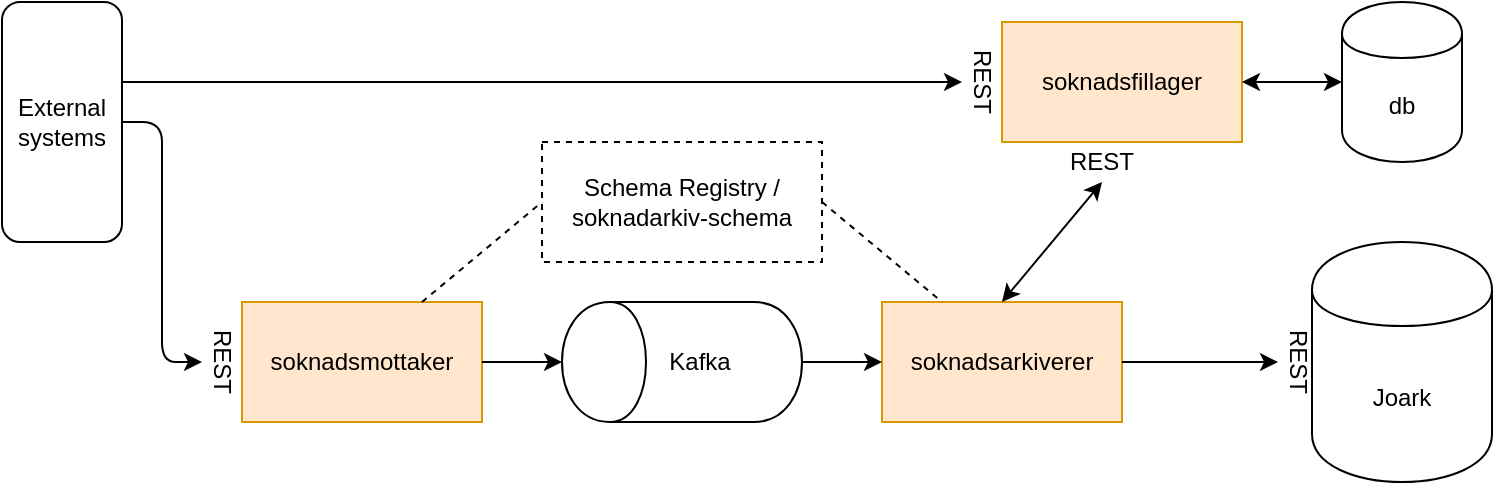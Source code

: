 <mxfile version="12.7.7" type="device"><diagram id="C5RBs43oDa-KdzZeNtuy" name="Page-1"><mxGraphModel dx="1424" dy="890" grid="1" gridSize="10" guides="1" tooltips="1" connect="1" arrows="1" fold="1" page="1" pageScale="1" pageWidth="827" pageHeight="1169" math="0" shadow="0"><root><mxCell id="WIyWlLk6GJQsqaUBKTNV-0"/><mxCell id="WIyWlLk6GJQsqaUBKTNV-1" parent="WIyWlLk6GJQsqaUBKTNV-0"/><mxCell id="EIYnQP945MdSidxrCzZS-0" value="&lt;div&gt;soknadsmottaker&lt;/div&gt;" style="rounded=0;whiteSpace=wrap;html=1;fillColor=#ffe6cc;strokeColor=#d79b00;" vertex="1" parent="WIyWlLk6GJQsqaUBKTNV-1"><mxGeometry x="130" y="160" width="120" height="60" as="geometry"/></mxCell><mxCell id="EIYnQP945MdSidxrCzZS-2" value="Kafka" style="shape=cylinder;whiteSpace=wrap;html=1;boundedLbl=1;backgroundOutline=1;direction=north;" vertex="1" parent="WIyWlLk6GJQsqaUBKTNV-1"><mxGeometry x="290" y="160" width="120" height="60" as="geometry"/></mxCell><mxCell id="EIYnQP945MdSidxrCzZS-6" value="&lt;div&gt;Schema Registry /&lt;/div&gt;&lt;div&gt;soknadarkiv-schema&lt;br&gt;&lt;/div&gt;" style="rounded=0;whiteSpace=wrap;html=1;dashed=1;" vertex="1" parent="WIyWlLk6GJQsqaUBKTNV-1"><mxGeometry x="280" y="80" width="140" height="60" as="geometry"/></mxCell><mxCell id="EIYnQP945MdSidxrCzZS-7" value="" style="endArrow=none;dashed=1;html=1;entryX=0;entryY=0.5;entryDx=0;entryDy=0;exitX=0.75;exitY=0;exitDx=0;exitDy=0;" edge="1" parent="WIyWlLk6GJQsqaUBKTNV-1" source="EIYnQP945MdSidxrCzZS-0" target="EIYnQP945MdSidxrCzZS-6"><mxGeometry width="50" height="50" relative="1" as="geometry"><mxPoint x="210" y="160" as="sourcePoint"/><mxPoint x="260" y="110" as="targetPoint"/></mxGeometry></mxCell><mxCell id="EIYnQP945MdSidxrCzZS-8" value="" style="endArrow=classic;html=1;exitX=1;exitY=0.5;exitDx=0;exitDy=0;entryX=0.5;entryY=0;entryDx=0;entryDy=0;" edge="1" parent="WIyWlLk6GJQsqaUBKTNV-1" source="EIYnQP945MdSidxrCzZS-0" target="EIYnQP945MdSidxrCzZS-2"><mxGeometry width="50" height="50" relative="1" as="geometry"><mxPoint x="480" y="470" as="sourcePoint"/><mxPoint x="530" y="420" as="targetPoint"/></mxGeometry></mxCell><mxCell id="EIYnQP945MdSidxrCzZS-9" value="soknadsarkiverer" style="rounded=0;whiteSpace=wrap;html=1;fillColor=#ffe6cc;strokeColor=#d79b00;" vertex="1" parent="WIyWlLk6GJQsqaUBKTNV-1"><mxGeometry x="450" y="160" width="120" height="60" as="geometry"/></mxCell><mxCell id="EIYnQP945MdSidxrCzZS-10" value="&lt;div&gt;soknadsfillager&lt;/div&gt;" style="rounded=0;whiteSpace=wrap;html=1;fillColor=#ffe6cc;strokeColor=#d79b00;" vertex="1" parent="WIyWlLk6GJQsqaUBKTNV-1"><mxGeometry x="510" y="20" width="120" height="60" as="geometry"/></mxCell><mxCell id="EIYnQP945MdSidxrCzZS-11" value="db" style="shape=cylinder;whiteSpace=wrap;html=1;boundedLbl=1;backgroundOutline=1;" vertex="1" parent="WIyWlLk6GJQsqaUBKTNV-1"><mxGeometry x="680" y="10" width="60" height="80" as="geometry"/></mxCell><mxCell id="EIYnQP945MdSidxrCzZS-12" value="" style="endArrow=classic;startArrow=classic;html=1;entryX=0;entryY=0.5;entryDx=0;entryDy=0;exitX=1;exitY=0.5;exitDx=0;exitDy=0;" edge="1" parent="WIyWlLk6GJQsqaUBKTNV-1" source="EIYnQP945MdSidxrCzZS-10" target="EIYnQP945MdSidxrCzZS-11"><mxGeometry width="50" height="50" relative="1" as="geometry"><mxPoint x="470" y="450" as="sourcePoint"/><mxPoint x="520" y="400" as="targetPoint"/></mxGeometry></mxCell><mxCell id="EIYnQP945MdSidxrCzZS-14" value="Joark" style="shape=cylinder;whiteSpace=wrap;html=1;boundedLbl=1;backgroundOutline=1;" vertex="1" parent="WIyWlLk6GJQsqaUBKTNV-1"><mxGeometry x="665" y="130" width="90" height="120" as="geometry"/></mxCell><mxCell id="EIYnQP945MdSidxrCzZS-15" value="" style="endArrow=classic;html=1;entryX=0.5;entryY=1;entryDx=0;entryDy=0;exitX=1;exitY=0.5;exitDx=0;exitDy=0;" edge="1" parent="WIyWlLk6GJQsqaUBKTNV-1" source="EIYnQP945MdSidxrCzZS-9" target="EIYnQP945MdSidxrCzZS-28"><mxGeometry width="50" height="50" relative="1" as="geometry"><mxPoint x="480" y="470" as="sourcePoint"/><mxPoint x="530" y="420" as="targetPoint"/></mxGeometry></mxCell><mxCell id="EIYnQP945MdSidxrCzZS-16" value="" style="endArrow=classic;html=1;entryX=0;entryY=0.5;entryDx=0;entryDy=0;exitX=0.5;exitY=1;exitDx=0;exitDy=0;" edge="1" parent="WIyWlLk6GJQsqaUBKTNV-1" source="EIYnQP945MdSidxrCzZS-2" target="EIYnQP945MdSidxrCzZS-9"><mxGeometry width="50" height="50" relative="1" as="geometry"><mxPoint x="480" y="470" as="sourcePoint"/><mxPoint x="530" y="420" as="targetPoint"/></mxGeometry></mxCell><mxCell id="EIYnQP945MdSidxrCzZS-17" value="" style="endArrow=none;dashed=1;html=1;entryX=0.25;entryY=0;entryDx=0;entryDy=0;exitX=1;exitY=0.5;exitDx=0;exitDy=0;" edge="1" parent="WIyWlLk6GJQsqaUBKTNV-1" source="EIYnQP945MdSidxrCzZS-6" target="EIYnQP945MdSidxrCzZS-9"><mxGeometry width="50" height="50" relative="1" as="geometry"><mxPoint x="220" y="170" as="sourcePoint"/><mxPoint x="300" y="120" as="targetPoint"/></mxGeometry></mxCell><mxCell id="EIYnQP945MdSidxrCzZS-18" value="REST" style="text;html=1;strokeColor=none;fillColor=none;align=center;verticalAlign=middle;whiteSpace=wrap;rounded=0;rotation=90;" vertex="1" parent="WIyWlLk6GJQsqaUBKTNV-1"><mxGeometry x="100" y="180" width="40" height="20" as="geometry"/></mxCell><mxCell id="EIYnQP945MdSidxrCzZS-21" value="REST" style="text;html=1;strokeColor=none;fillColor=none;align=center;verticalAlign=middle;whiteSpace=wrap;rounded=0;rotation=90;" vertex="1" parent="WIyWlLk6GJQsqaUBKTNV-1"><mxGeometry x="480" y="40" width="40" height="20" as="geometry"/></mxCell><mxCell id="EIYnQP945MdSidxrCzZS-23" value="External systems" style="rounded=1;whiteSpace=wrap;html=1;direction=south;" vertex="1" parent="WIyWlLk6GJQsqaUBKTNV-1"><mxGeometry x="10" y="10" width="60" height="120" as="geometry"/></mxCell><mxCell id="EIYnQP945MdSidxrCzZS-24" value="" style="endArrow=classic;html=1;exitX=0.25;exitY=0;exitDx=0;exitDy=0;entryX=0.5;entryY=1;entryDx=0;entryDy=0;" edge="1" parent="WIyWlLk6GJQsqaUBKTNV-1" target="EIYnQP945MdSidxrCzZS-21"><mxGeometry width="50" height="50" relative="1" as="geometry"><mxPoint x="70" y="50" as="sourcePoint"/><mxPoint x="430" y="50" as="targetPoint"/></mxGeometry></mxCell><mxCell id="EIYnQP945MdSidxrCzZS-27" value="" style="endArrow=classic;html=1;exitX=0.5;exitY=0;exitDx=0;exitDy=0;entryX=0.5;entryY=1;entryDx=0;entryDy=0;" edge="1" parent="WIyWlLk6GJQsqaUBKTNV-1" source="EIYnQP945MdSidxrCzZS-23" target="EIYnQP945MdSidxrCzZS-18"><mxGeometry width="50" height="50" relative="1" as="geometry"><mxPoint x="390" y="420" as="sourcePoint"/><mxPoint x="440" y="370" as="targetPoint"/><Array as="points"><mxPoint x="90" y="70"/><mxPoint x="90" y="190"/></Array></mxGeometry></mxCell><mxCell id="EIYnQP945MdSidxrCzZS-28" value="REST" style="text;html=1;strokeColor=none;fillColor=none;align=center;verticalAlign=middle;whiteSpace=wrap;rounded=0;rotation=90;" vertex="1" parent="WIyWlLk6GJQsqaUBKTNV-1"><mxGeometry x="638" y="180" width="40" height="20" as="geometry"/></mxCell><mxCell id="EIYnQP945MdSidxrCzZS-32" value="REST" style="text;html=1;strokeColor=none;fillColor=none;align=center;verticalAlign=middle;whiteSpace=wrap;rounded=0;rotation=0;" vertex="1" parent="WIyWlLk6GJQsqaUBKTNV-1"><mxGeometry x="540" y="80" width="40" height="20" as="geometry"/></mxCell><mxCell id="EIYnQP945MdSidxrCzZS-33" value="" style="endArrow=classic;startArrow=classic;html=1;entryX=0.5;entryY=1;entryDx=0;entryDy=0;exitX=0.5;exitY=0;exitDx=0;exitDy=0;" edge="1" parent="WIyWlLk6GJQsqaUBKTNV-1" source="EIYnQP945MdSidxrCzZS-9" target="EIYnQP945MdSidxrCzZS-32"><mxGeometry width="50" height="50" relative="1" as="geometry"><mxPoint x="510" y="160" as="sourcePoint"/><mxPoint x="570" y="80" as="targetPoint"/></mxGeometry></mxCell></root></mxGraphModel></diagram></mxfile>